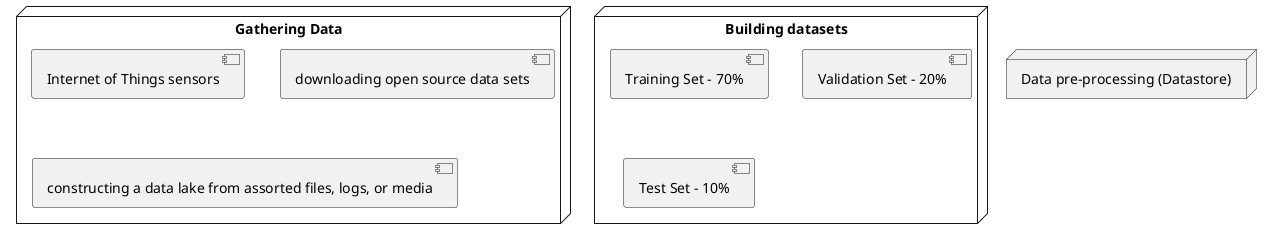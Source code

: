 @startuml
node "Gathering Data" {
component [Internet of Things sensors]
component [downloading open source data sets]
component [constructing a data lake from assorted files, logs, or media]
}

node "Data pre-processing (Datastore)" {

}

node "Building datasets" {
component [Training Set - 70%] as TrainingData
component [Validation Set - 20%] as ValidationData
component [Test Set - 10%] as TestData


}

@enduml